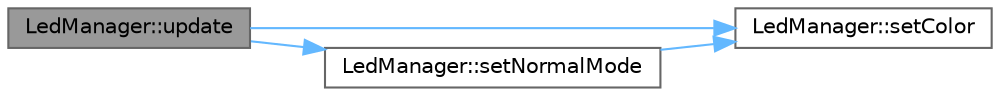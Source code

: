 digraph "LedManager::update"
{
 // LATEX_PDF_SIZE
  bgcolor="transparent";
  edge [fontname=Helvetica,fontsize=10,labelfontname=Helvetica,labelfontsize=10];
  node [fontname=Helvetica,fontsize=10,shape=box,height=0.2,width=0.4];
  rankdir="LR";
  Node1 [id="Node000001",label="LedManager::update",height=0.2,width=0.4,color="gray40", fillcolor="grey60", style="filled", fontcolor="black",tooltip="Main update function, must be called regularly from loop()"];
  Node1 -> Node2 [id="edge1_Node000001_Node000002",color="steelblue1",style="solid",tooltip=" "];
  Node2 [id="Node000002",label="LedManager::setColor",height=0.2,width=0.4,color="grey40", fillcolor="white", style="filled",URL="$class_led_manager.html#a7ef32c4cc670b9545d002ebdf9214268",tooltip="Set a solid color on the NeoPixel."];
  Node1 -> Node3 [id="edge2_Node000001_Node000003",color="steelblue1",style="solid",tooltip=" "];
  Node3 [id="Node000003",label="LedManager::setNormalMode",height=0.2,width=0.4,color="grey40", fillcolor="white", style="filled",URL="$class_led_manager.html#a7a5998b5846495bd18f856856e32c432",tooltip="Set LED to normal operation mode (solid green)"];
  Node3 -> Node2 [id="edge3_Node000003_Node000002",color="steelblue1",style="solid",tooltip=" "];
}
